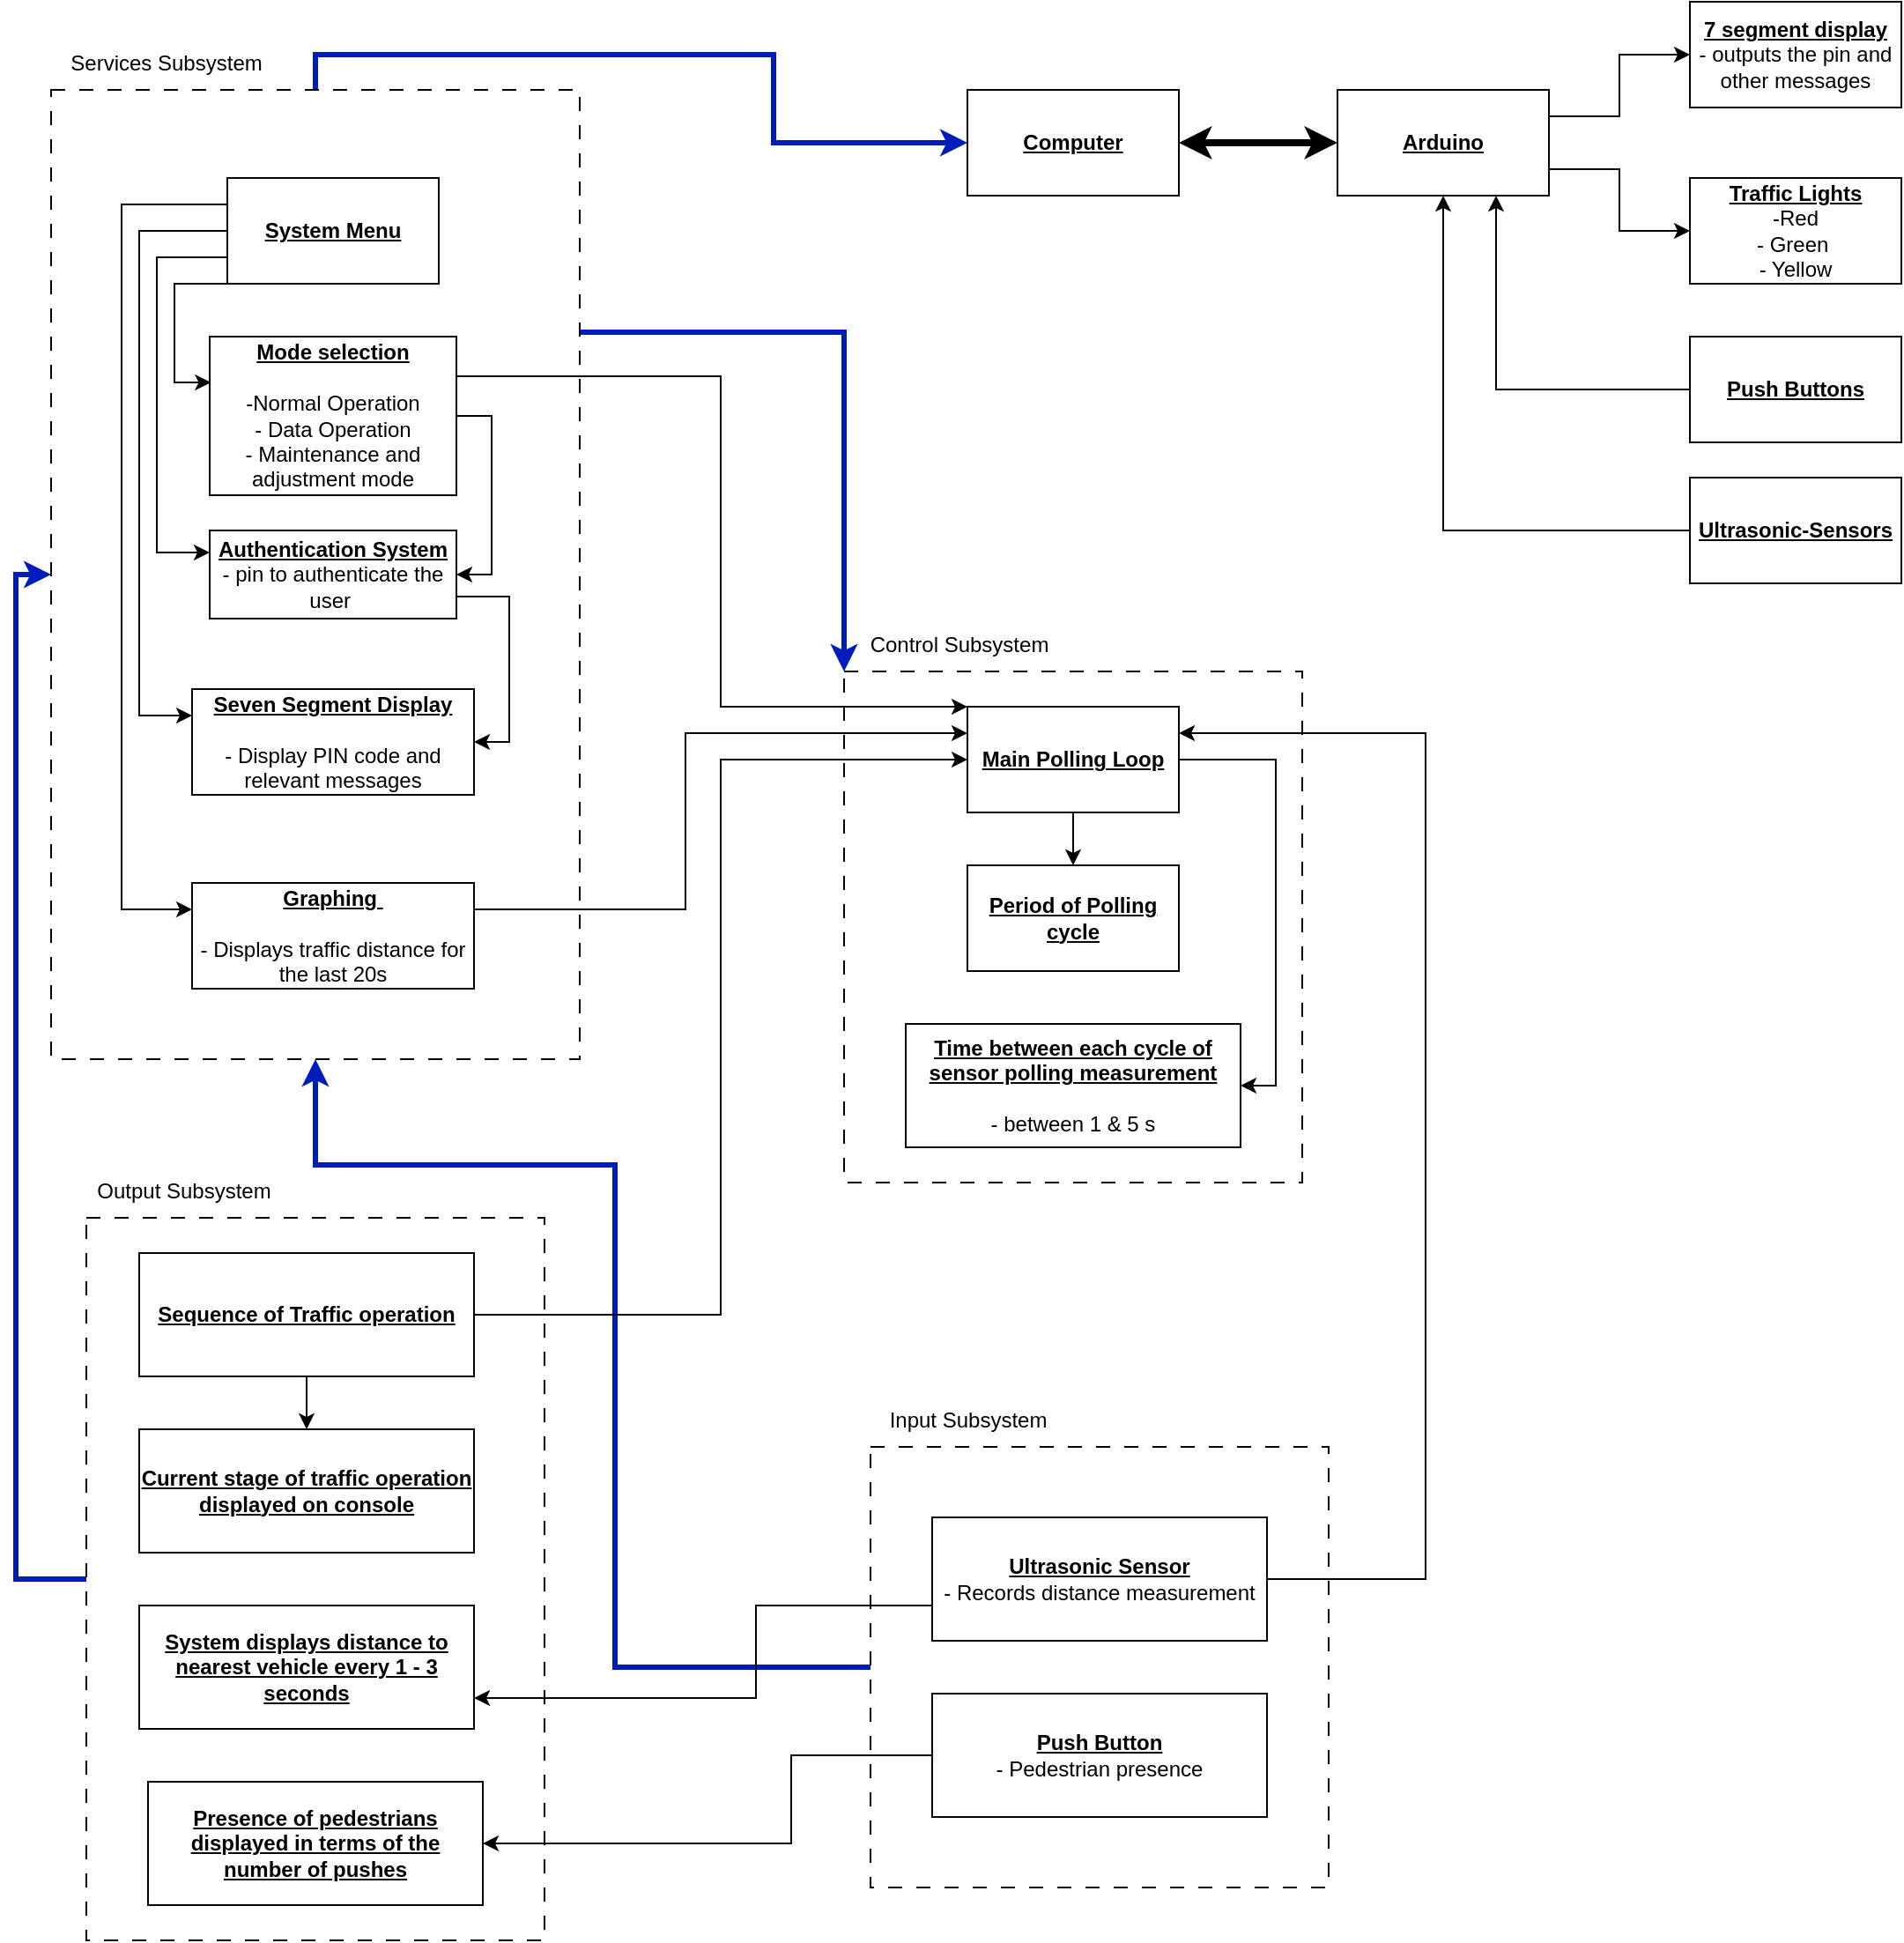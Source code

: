 <mxfile version="22.1.16" type="device">
  <diagram name="Page-1" id="sYoyTC4d_uye4A7G6SMK">
    <mxGraphModel dx="1195" dy="756" grid="1" gridSize="10" guides="1" tooltips="1" connect="1" arrows="1" fold="1" page="1" pageScale="1" pageWidth="1920" pageHeight="1200" math="0" shadow="0">
      <root>
        <mxCell id="0" />
        <mxCell id="1" parent="0" />
        <mxCell id="UEL9fr_sBz2LJkd_di-f-24" value="" style="rounded=0;whiteSpace=wrap;html=1;dashed=1;dashPattern=8 8;fillColor=none;" parent="1" vertex="1">
          <mxGeometry x="1080" y="430" width="260" height="290" as="geometry" />
        </mxCell>
        <mxCell id="rzeJPyZCIBRek3sOieUt-6" style="edgeStyle=orthogonalEdgeStyle;rounded=0;orthogonalLoop=1;jettySize=auto;html=1;exitX=1;exitY=0.25;exitDx=0;exitDy=0;entryX=0;entryY=0;entryDx=0;entryDy=0;fillColor=#0050ef;strokeColor=#001DBC;strokeWidth=3;" edge="1" parent="1" source="UEL9fr_sBz2LJkd_di-f-3" target="UEL9fr_sBz2LJkd_di-f-24">
          <mxGeometry relative="1" as="geometry" />
        </mxCell>
        <mxCell id="rzeJPyZCIBRek3sOieUt-8" style="edgeStyle=orthogonalEdgeStyle;rounded=0;orthogonalLoop=1;jettySize=auto;html=1;exitX=0.5;exitY=0;exitDx=0;exitDy=0;entryX=0;entryY=0.5;entryDx=0;entryDy=0;fillColor=#0050ef;strokeColor=#001DBC;strokeWidth=3;" edge="1" parent="1" source="UEL9fr_sBz2LJkd_di-f-3" target="rzeJPyZCIBRek3sOieUt-3">
          <mxGeometry relative="1" as="geometry" />
        </mxCell>
        <mxCell id="UEL9fr_sBz2LJkd_di-f-3" value="" style="rounded=0;whiteSpace=wrap;html=1;dashed=1;dashPattern=8 8;fillColor=none;" parent="1" vertex="1">
          <mxGeometry x="630" y="100" width="300" height="550" as="geometry" />
        </mxCell>
        <mxCell id="UEL9fr_sBz2LJkd_di-f-16" style="edgeStyle=orthogonalEdgeStyle;rounded=0;orthogonalLoop=1;jettySize=auto;html=1;exitX=0;exitY=0.75;exitDx=0;exitDy=0;entryX=0;entryY=0.25;entryDx=0;entryDy=0;" parent="1" source="UEL9fr_sBz2LJkd_di-f-4" target="UEL9fr_sBz2LJkd_di-f-6" edge="1">
          <mxGeometry relative="1" as="geometry">
            <Array as="points">
              <mxPoint x="690" y="195" />
              <mxPoint x="690" y="362" />
            </Array>
          </mxGeometry>
        </mxCell>
        <mxCell id="UEL9fr_sBz2LJkd_di-f-17" style="edgeStyle=orthogonalEdgeStyle;rounded=0;orthogonalLoop=1;jettySize=auto;html=1;exitX=0;exitY=0.5;exitDx=0;exitDy=0;entryX=0;entryY=0.25;entryDx=0;entryDy=0;" parent="1" source="UEL9fr_sBz2LJkd_di-f-4" target="UEL9fr_sBz2LJkd_di-f-7" edge="1">
          <mxGeometry relative="1" as="geometry">
            <Array as="points">
              <mxPoint x="680" y="180" />
              <mxPoint x="680" y="455" />
            </Array>
          </mxGeometry>
        </mxCell>
        <mxCell id="UEL9fr_sBz2LJkd_di-f-18" style="edgeStyle=orthogonalEdgeStyle;rounded=0;orthogonalLoop=1;jettySize=auto;html=1;exitX=0;exitY=0.25;exitDx=0;exitDy=0;entryX=0;entryY=0.25;entryDx=0;entryDy=0;" parent="1" source="UEL9fr_sBz2LJkd_di-f-4" target="UEL9fr_sBz2LJkd_di-f-10" edge="1">
          <mxGeometry relative="1" as="geometry">
            <Array as="points">
              <mxPoint x="670" y="165" />
              <mxPoint x="670" y="565" />
            </Array>
          </mxGeometry>
        </mxCell>
        <mxCell id="UEL9fr_sBz2LJkd_di-f-4" value="&lt;b&gt;&lt;u&gt;System Menu&lt;/u&gt;&lt;/b&gt;" style="rounded=0;whiteSpace=wrap;html=1;fillColor=none;" parent="1" vertex="1">
          <mxGeometry x="730" y="150" width="120" height="60" as="geometry" />
        </mxCell>
        <mxCell id="UEL9fr_sBz2LJkd_di-f-19" style="edgeStyle=orthogonalEdgeStyle;rounded=0;orthogonalLoop=1;jettySize=auto;html=1;exitX=1;exitY=0.5;exitDx=0;exitDy=0;entryX=1;entryY=0.5;entryDx=0;entryDy=0;" parent="1" source="UEL9fr_sBz2LJkd_di-f-5" target="UEL9fr_sBz2LJkd_di-f-6" edge="1">
          <mxGeometry relative="1" as="geometry">
            <Array as="points">
              <mxPoint x="880" y="285" />
              <mxPoint x="880" y="375" />
            </Array>
          </mxGeometry>
        </mxCell>
        <mxCell id="rzeJPyZCIBRek3sOieUt-2" style="edgeStyle=orthogonalEdgeStyle;rounded=0;orthogonalLoop=1;jettySize=auto;html=1;exitX=1;exitY=0.25;exitDx=0;exitDy=0;entryX=0;entryY=0;entryDx=0;entryDy=0;" edge="1" parent="1" source="UEL9fr_sBz2LJkd_di-f-5" target="UEL9fr_sBz2LJkd_di-f-25">
          <mxGeometry relative="1" as="geometry">
            <mxPoint x="1040" y="420" as="targetPoint" />
            <Array as="points">
              <mxPoint x="1010" y="263" />
              <mxPoint x="1010" y="450" />
            </Array>
          </mxGeometry>
        </mxCell>
        <mxCell id="UEL9fr_sBz2LJkd_di-f-5" value="&lt;b&gt;&lt;u&gt;Mode selection&lt;br&gt;&lt;br&gt;&lt;/u&gt;&lt;/b&gt;-Normal Operation&lt;br&gt;- Data Operation&lt;br&gt;- Maintenance and adjustment mode" style="rounded=0;whiteSpace=wrap;html=1;fillColor=none;" parent="1" vertex="1">
          <mxGeometry x="720" y="240" width="140" height="90" as="geometry" />
        </mxCell>
        <mxCell id="UEL9fr_sBz2LJkd_di-f-20" style="edgeStyle=orthogonalEdgeStyle;rounded=0;orthogonalLoop=1;jettySize=auto;html=1;exitX=1;exitY=0.75;exitDx=0;exitDy=0;entryX=1;entryY=0.5;entryDx=0;entryDy=0;" parent="1" source="UEL9fr_sBz2LJkd_di-f-6" target="UEL9fr_sBz2LJkd_di-f-7" edge="1">
          <mxGeometry relative="1" as="geometry" />
        </mxCell>
        <mxCell id="UEL9fr_sBz2LJkd_di-f-6" value="&lt;u style=&quot;font-weight: bold;&quot;&gt;Authentication System&lt;/u&gt;&lt;br&gt;- pin to authenticate the user&amp;nbsp;" style="rounded=0;whiteSpace=wrap;html=1;fillColor=none;" parent="1" vertex="1">
          <mxGeometry x="720" y="350" width="140" height="50" as="geometry" />
        </mxCell>
        <mxCell id="UEL9fr_sBz2LJkd_di-f-7" value="&lt;u style=&quot;font-weight: bold;&quot;&gt;Seven Segment Display&lt;/u&gt;&lt;br&gt;&lt;br&gt;- Display PIN code and relevant messages" style="rounded=0;whiteSpace=wrap;html=1;fillColor=none;" parent="1" vertex="1">
          <mxGeometry x="710" y="440" width="160" height="60" as="geometry" />
        </mxCell>
        <mxCell id="UEL9fr_sBz2LJkd_di-f-48" style="edgeStyle=orthogonalEdgeStyle;rounded=0;orthogonalLoop=1;jettySize=auto;html=1;exitX=1;exitY=0.25;exitDx=0;exitDy=0;entryX=0;entryY=0.25;entryDx=0;entryDy=0;" parent="1" source="UEL9fr_sBz2LJkd_di-f-10" target="UEL9fr_sBz2LJkd_di-f-25" edge="1">
          <mxGeometry relative="1" as="geometry">
            <Array as="points">
              <mxPoint x="990" y="565" />
              <mxPoint x="990" y="465" />
            </Array>
          </mxGeometry>
        </mxCell>
        <mxCell id="UEL9fr_sBz2LJkd_di-f-10" value="&lt;b&gt;&lt;u&gt;Graphing&amp;nbsp;&lt;br&gt;&lt;/u&gt;&lt;/b&gt;&lt;br&gt;- Displays traffic distance for the last 20s" style="rounded=0;whiteSpace=wrap;html=1;fillColor=none;" parent="1" vertex="1">
          <mxGeometry x="710" y="550" width="160" height="60" as="geometry" />
        </mxCell>
        <mxCell id="UEL9fr_sBz2LJkd_di-f-14" style="edgeStyle=orthogonalEdgeStyle;rounded=0;orthogonalLoop=1;jettySize=auto;html=1;exitX=0;exitY=1;exitDx=0;exitDy=0;entryX=0.005;entryY=0.289;entryDx=0;entryDy=0;entryPerimeter=0;" parent="1" source="UEL9fr_sBz2LJkd_di-f-4" target="UEL9fr_sBz2LJkd_di-f-5" edge="1">
          <mxGeometry relative="1" as="geometry">
            <Array as="points">
              <mxPoint x="700" y="210" />
              <mxPoint x="700" y="266" />
            </Array>
          </mxGeometry>
        </mxCell>
        <mxCell id="UEL9fr_sBz2LJkd_di-f-23" value="Services Subsystem" style="text;html=1;align=center;verticalAlign=middle;resizable=0;points=[];autosize=1;strokeColor=none;fillColor=none;" parent="1" vertex="1">
          <mxGeometry x="630" y="70" width="130" height="30" as="geometry" />
        </mxCell>
        <mxCell id="UEL9fr_sBz2LJkd_di-f-33" style="edgeStyle=orthogonalEdgeStyle;rounded=0;orthogonalLoop=1;jettySize=auto;html=1;exitX=0.5;exitY=1;exitDx=0;exitDy=0;entryX=0.5;entryY=0;entryDx=0;entryDy=0;" parent="1" source="UEL9fr_sBz2LJkd_di-f-25" target="UEL9fr_sBz2LJkd_di-f-26" edge="1">
          <mxGeometry relative="1" as="geometry" />
        </mxCell>
        <mxCell id="UEL9fr_sBz2LJkd_di-f-34" style="edgeStyle=orthogonalEdgeStyle;rounded=0;orthogonalLoop=1;jettySize=auto;html=1;exitX=1;exitY=0.5;exitDx=0;exitDy=0;entryX=1;entryY=0.5;entryDx=0;entryDy=0;" parent="1" source="UEL9fr_sBz2LJkd_di-f-25" target="UEL9fr_sBz2LJkd_di-f-27" edge="1">
          <mxGeometry relative="1" as="geometry">
            <Array as="points">
              <mxPoint x="1325" y="480" />
              <mxPoint x="1325" y="665" />
            </Array>
          </mxGeometry>
        </mxCell>
        <mxCell id="UEL9fr_sBz2LJkd_di-f-25" value="&lt;b&gt;&lt;u&gt;Main Polling Loop&lt;/u&gt;&lt;/b&gt;" style="rounded=0;whiteSpace=wrap;html=1;fillColor=none;" parent="1" vertex="1">
          <mxGeometry x="1150" y="450" width="120" height="60" as="geometry" />
        </mxCell>
        <mxCell id="UEL9fr_sBz2LJkd_di-f-26" value="&lt;b&gt;&lt;u&gt;Period of Polling cycle&lt;/u&gt;&lt;/b&gt;" style="rounded=0;whiteSpace=wrap;html=1;fillColor=none;" parent="1" vertex="1">
          <mxGeometry x="1150" y="540" width="120" height="60" as="geometry" />
        </mxCell>
        <mxCell id="UEL9fr_sBz2LJkd_di-f-27" value="&lt;u style=&quot;font-weight: bold;&quot;&gt;Time between each cycle of sensor polling measurement&lt;br&gt;&lt;br&gt;&lt;/u&gt;- between 1 &amp;amp; 5 s" style="rounded=0;whiteSpace=wrap;html=1;fillColor=none;" parent="1" vertex="1">
          <mxGeometry x="1115" y="630" width="190" height="70" as="geometry" />
        </mxCell>
        <mxCell id="UEL9fr_sBz2LJkd_di-f-28" value="Control Subsystem" style="text;html=1;align=center;verticalAlign=middle;resizable=0;points=[];autosize=1;strokeColor=none;fillColor=none;" parent="1" vertex="1">
          <mxGeometry x="1085" y="400" width="120" height="30" as="geometry" />
        </mxCell>
        <mxCell id="rzeJPyZCIBRek3sOieUt-7" style="edgeStyle=orthogonalEdgeStyle;rounded=0;orthogonalLoop=1;jettySize=auto;html=1;exitX=0;exitY=0.5;exitDx=0;exitDy=0;entryX=0.5;entryY=1;entryDx=0;entryDy=0;strokeWidth=3;fillColor=#0050ef;strokeColor=#001DBC;" edge="1" parent="1" source="UEL9fr_sBz2LJkd_di-f-35" target="UEL9fr_sBz2LJkd_di-f-3">
          <mxGeometry relative="1" as="geometry">
            <Array as="points">
              <mxPoint x="950" y="995" />
              <mxPoint x="950" y="710" />
              <mxPoint x="780" y="710" />
            </Array>
          </mxGeometry>
        </mxCell>
        <mxCell id="UEL9fr_sBz2LJkd_di-f-35" value="" style="rounded=0;whiteSpace=wrap;html=1;dashed=1;dashPattern=8 8;fillColor=none;" parent="1" vertex="1">
          <mxGeometry x="1095" y="870" width="260" height="250" as="geometry" />
        </mxCell>
        <mxCell id="UEL9fr_sBz2LJkd_di-f-39" style="edgeStyle=orthogonalEdgeStyle;rounded=0;orthogonalLoop=1;jettySize=auto;html=1;exitX=1;exitY=0.5;exitDx=0;exitDy=0;entryX=1;entryY=0.25;entryDx=0;entryDy=0;" parent="1" source="UEL9fr_sBz2LJkd_di-f-36" target="UEL9fr_sBz2LJkd_di-f-25" edge="1">
          <mxGeometry relative="1" as="geometry">
            <Array as="points">
              <mxPoint x="1410" y="945" />
              <mxPoint x="1410" y="465" />
            </Array>
          </mxGeometry>
        </mxCell>
        <mxCell id="UEL9fr_sBz2LJkd_di-f-49" style="edgeStyle=orthogonalEdgeStyle;rounded=0;orthogonalLoop=1;jettySize=auto;html=1;exitX=0;exitY=0.75;exitDx=0;exitDy=0;entryX=1;entryY=0.75;entryDx=0;entryDy=0;" parent="1" source="UEL9fr_sBz2LJkd_di-f-36" target="UEL9fr_sBz2LJkd_di-f-44" edge="1">
          <mxGeometry relative="1" as="geometry">
            <Array as="points">
              <mxPoint x="1130" y="960" />
              <mxPoint x="1030" y="960" />
              <mxPoint x="1030" y="1012" />
            </Array>
          </mxGeometry>
        </mxCell>
        <mxCell id="UEL9fr_sBz2LJkd_di-f-36" value="&lt;u style=&quot;font-weight: bold;&quot;&gt;Ultrasonic Sensor&lt;br&gt;&lt;/u&gt;- Records distance measurement" style="rounded=0;whiteSpace=wrap;html=1;fillColor=none;" parent="1" vertex="1">
          <mxGeometry x="1130" y="910" width="190" height="70" as="geometry" />
        </mxCell>
        <mxCell id="UEL9fr_sBz2LJkd_di-f-50" style="edgeStyle=orthogonalEdgeStyle;rounded=0;orthogonalLoop=1;jettySize=auto;html=1;exitX=0;exitY=0.5;exitDx=0;exitDy=0;entryX=1;entryY=0.5;entryDx=0;entryDy=0;" parent="1" source="UEL9fr_sBz2LJkd_di-f-37" target="UEL9fr_sBz2LJkd_di-f-45" edge="1">
          <mxGeometry relative="1" as="geometry">
            <Array as="points">
              <mxPoint x="1050" y="1045" />
              <mxPoint x="1050" y="1095" />
            </Array>
          </mxGeometry>
        </mxCell>
        <mxCell id="UEL9fr_sBz2LJkd_di-f-37" value="&lt;u style=&quot;font-weight: bold;&quot;&gt;Push Button&lt;br&gt;&lt;/u&gt;- Pedestrian presence" style="rounded=0;whiteSpace=wrap;html=1;fillColor=none;" parent="1" vertex="1">
          <mxGeometry x="1130" y="1010" width="190" height="70" as="geometry" />
        </mxCell>
        <mxCell id="UEL9fr_sBz2LJkd_di-f-38" value="Input Subsystem" style="text;html=1;align=center;verticalAlign=middle;resizable=0;points=[];autosize=1;strokeColor=none;fillColor=none;" parent="1" vertex="1">
          <mxGeometry x="1095" y="840" width="110" height="30" as="geometry" />
        </mxCell>
        <mxCell id="UEL9fr_sBz2LJkd_di-f-55" style="edgeStyle=orthogonalEdgeStyle;rounded=0;orthogonalLoop=1;jettySize=auto;html=1;exitX=0;exitY=0.5;exitDx=0;exitDy=0;entryX=0;entryY=0.5;entryDx=0;entryDy=0;fillColor=#0050ef;strokeColor=#001DBC;strokeWidth=3;" parent="1" source="UEL9fr_sBz2LJkd_di-f-40" target="UEL9fr_sBz2LJkd_di-f-3" edge="1">
          <mxGeometry relative="1" as="geometry" />
        </mxCell>
        <mxCell id="UEL9fr_sBz2LJkd_di-f-40" value="" style="rounded=0;whiteSpace=wrap;html=1;dashed=1;dashPattern=8 8;fillColor=none;" parent="1" vertex="1">
          <mxGeometry x="650" y="740" width="260" height="410" as="geometry" />
        </mxCell>
        <mxCell id="UEL9fr_sBz2LJkd_di-f-41" value="Output Subsystem" style="text;html=1;align=center;verticalAlign=middle;resizable=0;points=[];autosize=1;strokeColor=none;fillColor=none;" parent="1" vertex="1">
          <mxGeometry x="645" y="710" width="120" height="30" as="geometry" />
        </mxCell>
        <mxCell id="UEL9fr_sBz2LJkd_di-f-46" style="edgeStyle=orthogonalEdgeStyle;rounded=0;orthogonalLoop=1;jettySize=auto;html=1;exitX=0.5;exitY=1;exitDx=0;exitDy=0;entryX=0.5;entryY=0;entryDx=0;entryDy=0;" parent="1" source="UEL9fr_sBz2LJkd_di-f-42" target="UEL9fr_sBz2LJkd_di-f-43" edge="1">
          <mxGeometry relative="1" as="geometry" />
        </mxCell>
        <mxCell id="UEL9fr_sBz2LJkd_di-f-51" style="edgeStyle=orthogonalEdgeStyle;rounded=0;orthogonalLoop=1;jettySize=auto;html=1;exitX=1;exitY=0.5;exitDx=0;exitDy=0;entryX=0;entryY=0.5;entryDx=0;entryDy=0;" parent="1" source="UEL9fr_sBz2LJkd_di-f-42" target="UEL9fr_sBz2LJkd_di-f-25" edge="1">
          <mxGeometry relative="1" as="geometry">
            <Array as="points">
              <mxPoint x="1010" y="795" />
              <mxPoint x="1010" y="480" />
            </Array>
          </mxGeometry>
        </mxCell>
        <mxCell id="UEL9fr_sBz2LJkd_di-f-42" value="&lt;u style=&quot;font-weight: bold;&quot;&gt;Sequence of Traffic operation&lt;/u&gt;" style="rounded=0;whiteSpace=wrap;html=1;fillColor=none;" parent="1" vertex="1">
          <mxGeometry x="680" y="760" width="190" height="70" as="geometry" />
        </mxCell>
        <mxCell id="UEL9fr_sBz2LJkd_di-f-43" value="&lt;u style=&quot;font-weight: bold;&quot;&gt;Current stage of traffic operation displayed on console&lt;/u&gt;" style="rounded=0;whiteSpace=wrap;html=1;fillColor=none;" parent="1" vertex="1">
          <mxGeometry x="680" y="860" width="190" height="70" as="geometry" />
        </mxCell>
        <mxCell id="UEL9fr_sBz2LJkd_di-f-44" value="&lt;u style=&quot;font-weight: bold;&quot;&gt;System displays distance to nearest vehicle every 1 - 3 seconds&lt;/u&gt;" style="rounded=0;whiteSpace=wrap;html=1;fillColor=none;" parent="1" vertex="1">
          <mxGeometry x="680" y="960" width="190" height="70" as="geometry" />
        </mxCell>
        <mxCell id="UEL9fr_sBz2LJkd_di-f-45" value="&lt;u style=&quot;font-weight: bold;&quot;&gt;Presence of pedestrians displayed in terms of the number of pushes&lt;/u&gt;" style="rounded=0;whiteSpace=wrap;html=1;fillColor=none;" parent="1" vertex="1">
          <mxGeometry x="685" y="1060" width="190" height="70" as="geometry" />
        </mxCell>
        <mxCell id="rzeJPyZCIBRek3sOieUt-10" style="edgeStyle=orthogonalEdgeStyle;rounded=0;orthogonalLoop=1;jettySize=auto;html=1;exitX=1;exitY=0.5;exitDx=0;exitDy=0;entryX=0;entryY=0.5;entryDx=0;entryDy=0;startArrow=classic;startFill=1;strokeWidth=4;" edge="1" parent="1" source="rzeJPyZCIBRek3sOieUt-3" target="rzeJPyZCIBRek3sOieUt-4">
          <mxGeometry relative="1" as="geometry" />
        </mxCell>
        <mxCell id="rzeJPyZCIBRek3sOieUt-3" value="&lt;b&gt;&lt;u&gt;Computer&lt;/u&gt;&lt;/b&gt;" style="rounded=0;whiteSpace=wrap;html=1;fillColor=none;" vertex="1" parent="1">
          <mxGeometry x="1150" y="100" width="120" height="60" as="geometry" />
        </mxCell>
        <mxCell id="rzeJPyZCIBRek3sOieUt-15" style="edgeStyle=orthogonalEdgeStyle;rounded=0;orthogonalLoop=1;jettySize=auto;html=1;exitX=1;exitY=0.25;exitDx=0;exitDy=0;entryX=0;entryY=0.5;entryDx=0;entryDy=0;" edge="1" parent="1" source="rzeJPyZCIBRek3sOieUt-4" target="rzeJPyZCIBRek3sOieUt-11">
          <mxGeometry relative="1" as="geometry" />
        </mxCell>
        <mxCell id="rzeJPyZCIBRek3sOieUt-19" style="edgeStyle=orthogonalEdgeStyle;rounded=0;orthogonalLoop=1;jettySize=auto;html=1;exitX=1;exitY=0.75;exitDx=0;exitDy=0;entryX=0;entryY=0.5;entryDx=0;entryDy=0;" edge="1" parent="1" source="rzeJPyZCIBRek3sOieUt-4" target="rzeJPyZCIBRek3sOieUt-12">
          <mxGeometry relative="1" as="geometry" />
        </mxCell>
        <mxCell id="rzeJPyZCIBRek3sOieUt-4" value="&lt;b&gt;&lt;u&gt;Arduino&lt;/u&gt;&lt;/b&gt;" style="rounded=0;whiteSpace=wrap;html=1;fillColor=none;" vertex="1" parent="1">
          <mxGeometry x="1360" y="100" width="120" height="60" as="geometry" />
        </mxCell>
        <mxCell id="rzeJPyZCIBRek3sOieUt-11" value="&lt;u style=&quot;font-weight: bold;&quot;&gt;7 segment display&lt;/u&gt;&lt;br&gt;- outputs the pin and other messages" style="rounded=0;whiteSpace=wrap;html=1;fillColor=none;" vertex="1" parent="1">
          <mxGeometry x="1560" y="50" width="120" height="60" as="geometry" />
        </mxCell>
        <mxCell id="rzeJPyZCIBRek3sOieUt-12" value="&lt;u style=&quot;font-weight: bold;&quot;&gt;Traffic Lights&lt;/u&gt;&lt;br&gt;-Red&lt;br&gt;- Green&amp;nbsp;&lt;br&gt;- Yellow" style="rounded=0;whiteSpace=wrap;html=1;fillColor=none;" vertex="1" parent="1">
          <mxGeometry x="1560" y="150" width="120" height="60" as="geometry" />
        </mxCell>
        <mxCell id="rzeJPyZCIBRek3sOieUt-17" style="edgeStyle=orthogonalEdgeStyle;rounded=0;orthogonalLoop=1;jettySize=auto;html=1;exitX=0;exitY=0.5;exitDx=0;exitDy=0;entryX=0.75;entryY=1;entryDx=0;entryDy=0;" edge="1" parent="1" source="rzeJPyZCIBRek3sOieUt-13" target="rzeJPyZCIBRek3sOieUt-4">
          <mxGeometry relative="1" as="geometry" />
        </mxCell>
        <mxCell id="rzeJPyZCIBRek3sOieUt-13" value="&lt;b&gt;&lt;u&gt;Push Buttons&lt;br&gt;&lt;/u&gt;&lt;/b&gt;" style="rounded=0;whiteSpace=wrap;html=1;fillColor=none;" vertex="1" parent="1">
          <mxGeometry x="1560" y="240" width="120" height="60" as="geometry" />
        </mxCell>
        <mxCell id="rzeJPyZCIBRek3sOieUt-18" style="edgeStyle=orthogonalEdgeStyle;rounded=0;orthogonalLoop=1;jettySize=auto;html=1;exitX=0;exitY=0.5;exitDx=0;exitDy=0;entryX=0.5;entryY=1;entryDx=0;entryDy=0;" edge="1" parent="1" source="rzeJPyZCIBRek3sOieUt-14" target="rzeJPyZCIBRek3sOieUt-4">
          <mxGeometry relative="1" as="geometry" />
        </mxCell>
        <mxCell id="rzeJPyZCIBRek3sOieUt-14" value="&lt;b&gt;&lt;u&gt;Ultrasonic-Sensors&lt;/u&gt;&lt;/b&gt;" style="rounded=0;whiteSpace=wrap;html=1;fillColor=none;" vertex="1" parent="1">
          <mxGeometry x="1560" y="320" width="120" height="60" as="geometry" />
        </mxCell>
      </root>
    </mxGraphModel>
  </diagram>
</mxfile>
